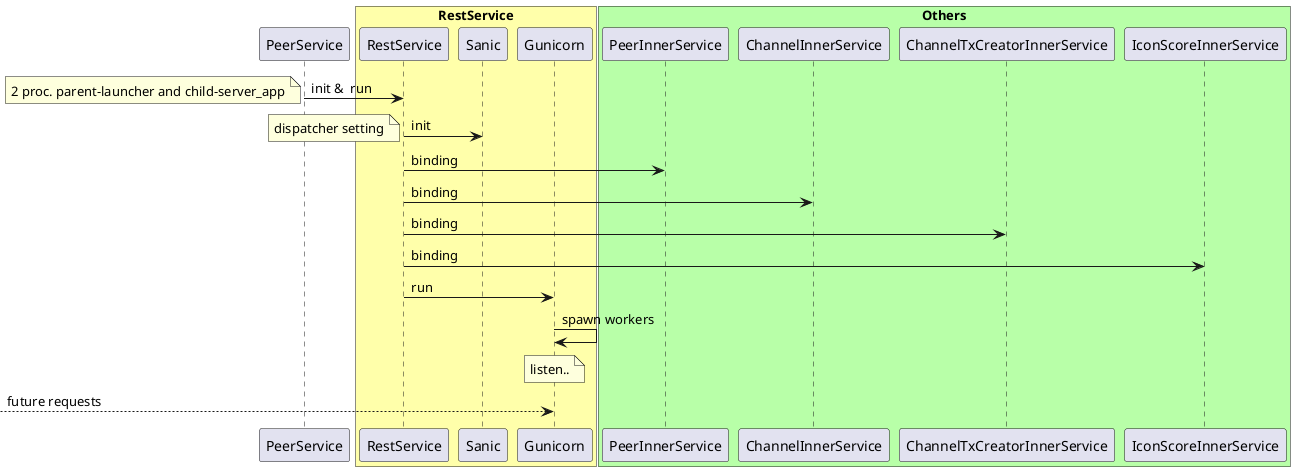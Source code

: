@startuml
participant PeerService
participant RestService


box "RestService" #ffffaa
    participant RestService
    participant Sanic 
    participant Gunicorn
end box

box "Others" #b8ffa8
    participant PeerInnerService
    participant ChannelInnerService
    participant ChannelTxCreatorInnerService
    participant IconScoreInnerService
end box

' -----------------------------
PeerService -> RestService: init &  run
note left: 2 proc. parent-launcher and child-server_app
RestService -> Sanic: init
note left: dispatcher setting

RestService -> PeerInnerService: binding 
RestService -> ChannelInnerService: binding
RestService -> ChannelTxCreatorInnerService: binding
RestService -> IconScoreInnerService: binding

RestService -> Gunicorn: run
Gunicorn -> Gunicorn: spawn workers
note over Gunicorn: listen..
[--> Gunicorn: future requests
@enduml
